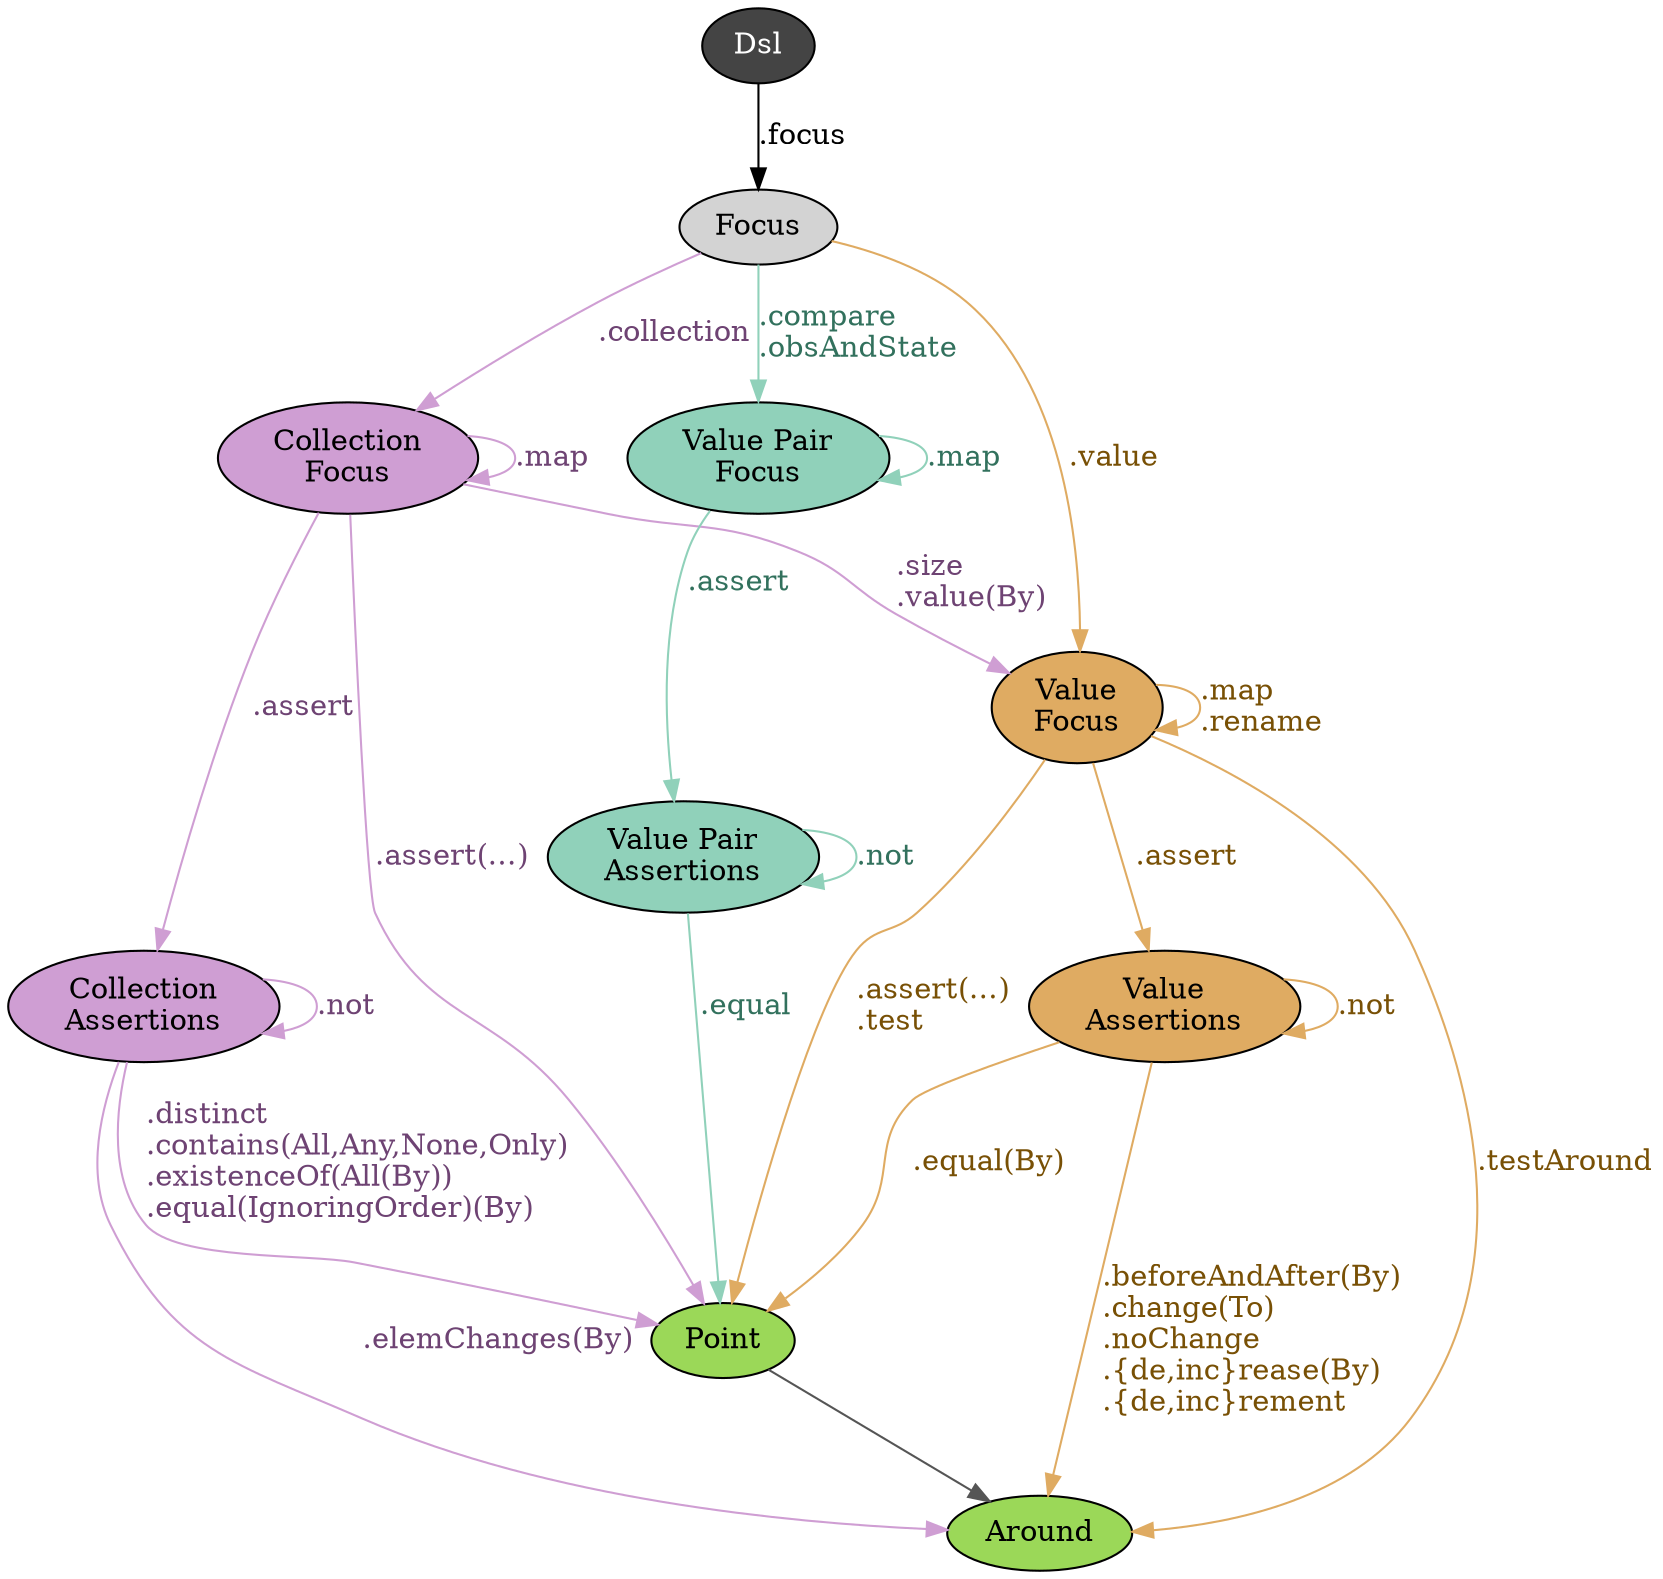 digraph G {
node[style=filled]
//edge[minlen=2]

root [fillcolor="#444444" fontcolor=white label="Dsl"]

{
node[fillcolor="#9BD858"] edge[color="#9BD858" fontcolor="#377700"]
Point  [label="Point"]
Around [label="Around"]
Point -> Around [color="#555555"]
}

// root -> focus,transformer
// root -> emptyPlan,emptyTest

/*
root -> Action [label=".chooseAction(Attempt)\l.emptyAction\l.print\l"]
root -> Around [label=".around\l.chooseAround(Attempt)\l.emptyAround\l.testAround\l"]
root -> Point  [label=".choosePoint(Attempt)\l.point\l.test\l"]
root -> Invariant [label=".chooseInvariant(Attempt)\l.emptyInvariant\l"]

root -> action [label=".action"]
action -> Action [label=".apply\l.attempt\l.update(By)\l.full\l"]
*/


// node[style=filled fillcolor="#ffcccc"]
// edge[color="#bb8888" fontcolor="#772222"]

root -> Focus [label=".focus\l"]

node[fillcolor="#DFAB62"] edge[color="#DFAB62" fontcolor="#785005"]
FocusValue [label="Value\nFocus"]
FocusValueAO [label="Value\nAssertions"]
Focus        -> FocusValue   [label=".value\l"]
FocusValue   -> FocusValue   [label=".map\l.rename\l"]
FocusValue   -> FocusValueAO [label=".assert\l"]
FocusValueAO -> FocusValueAO [label=".not\l"]
FocusValue   -> Point        [label=".assert(…)\l.test\l"]
FocusValueAO -> Point        [label=".equal(By)\l"]
FocusValue   -> Around       [label=".testAround\l"]
FocusValueAO -> Around       [label=".beforeAndAfter(By)\l.change(To)\l.noChange\l.{de,inc}rease(By)\l.{de,inc}rement\l"]

node[fillcolor="#CF9ED3"] edge[color="#CF9ED3" fontcolor="#6e4373"]
FocusColl [label="Collection\nFocus"]
FocusCollAO [label="Collection\nAssertions"]
Focus       -> FocusColl   [label=".collection\l"]
FocusColl   -> FocusColl   [label=".map\l"]
FocusColl   -> FocusCollAO [label=".assert\l"]
FocusColl   -> FocusValue  [label=".size\l.value(By)\l"]
FocusCollAO -> FocusCollAO [label=".not\l"]
FocusColl   -> Point       [label=".assert(…)\l"]
FocusCollAO -> Point       [label=".distinct\l.contains(All,Any,None,Only)\l.existenceOf(All(By))\l.equal(IgnoringOrder)(By)\l"]
FocusCollAO -> Around      [label=".elemChanges(By)\l"]

node[fillcolor="#90D1BA"] edge[color="#90D1BA" fontcolor="#32715d"]
BiFocus [label="Value Pair\nFocus"]
BiFocusAO [label="Value Pair\nAssertions"]
Focus       -> BiFocus     [label=".compare\l.obsAndState\l"]
BiFocus     -> BiFocus     [label=".map\l"]
BiFocus     -> BiFocusAO   [label=".assert\l"]
BiFocusAO   -> BiFocusAO   [label=".not\l"]
BiFocusAO   -> Point       [label=".equal\l"]
/*
ObsAndState [label="Value Pair\nFocus"]
Focus       -> ObsAndState [label=".obsAndState\l"]
ObsAndState -> ObsAndState [label=".map\l"]
ObsAndState -> BiFocus     [style=dashed label="<extends>"]
ObsAndState -> FocusValue  [label=".obs\l.state\l"]
*/
}
